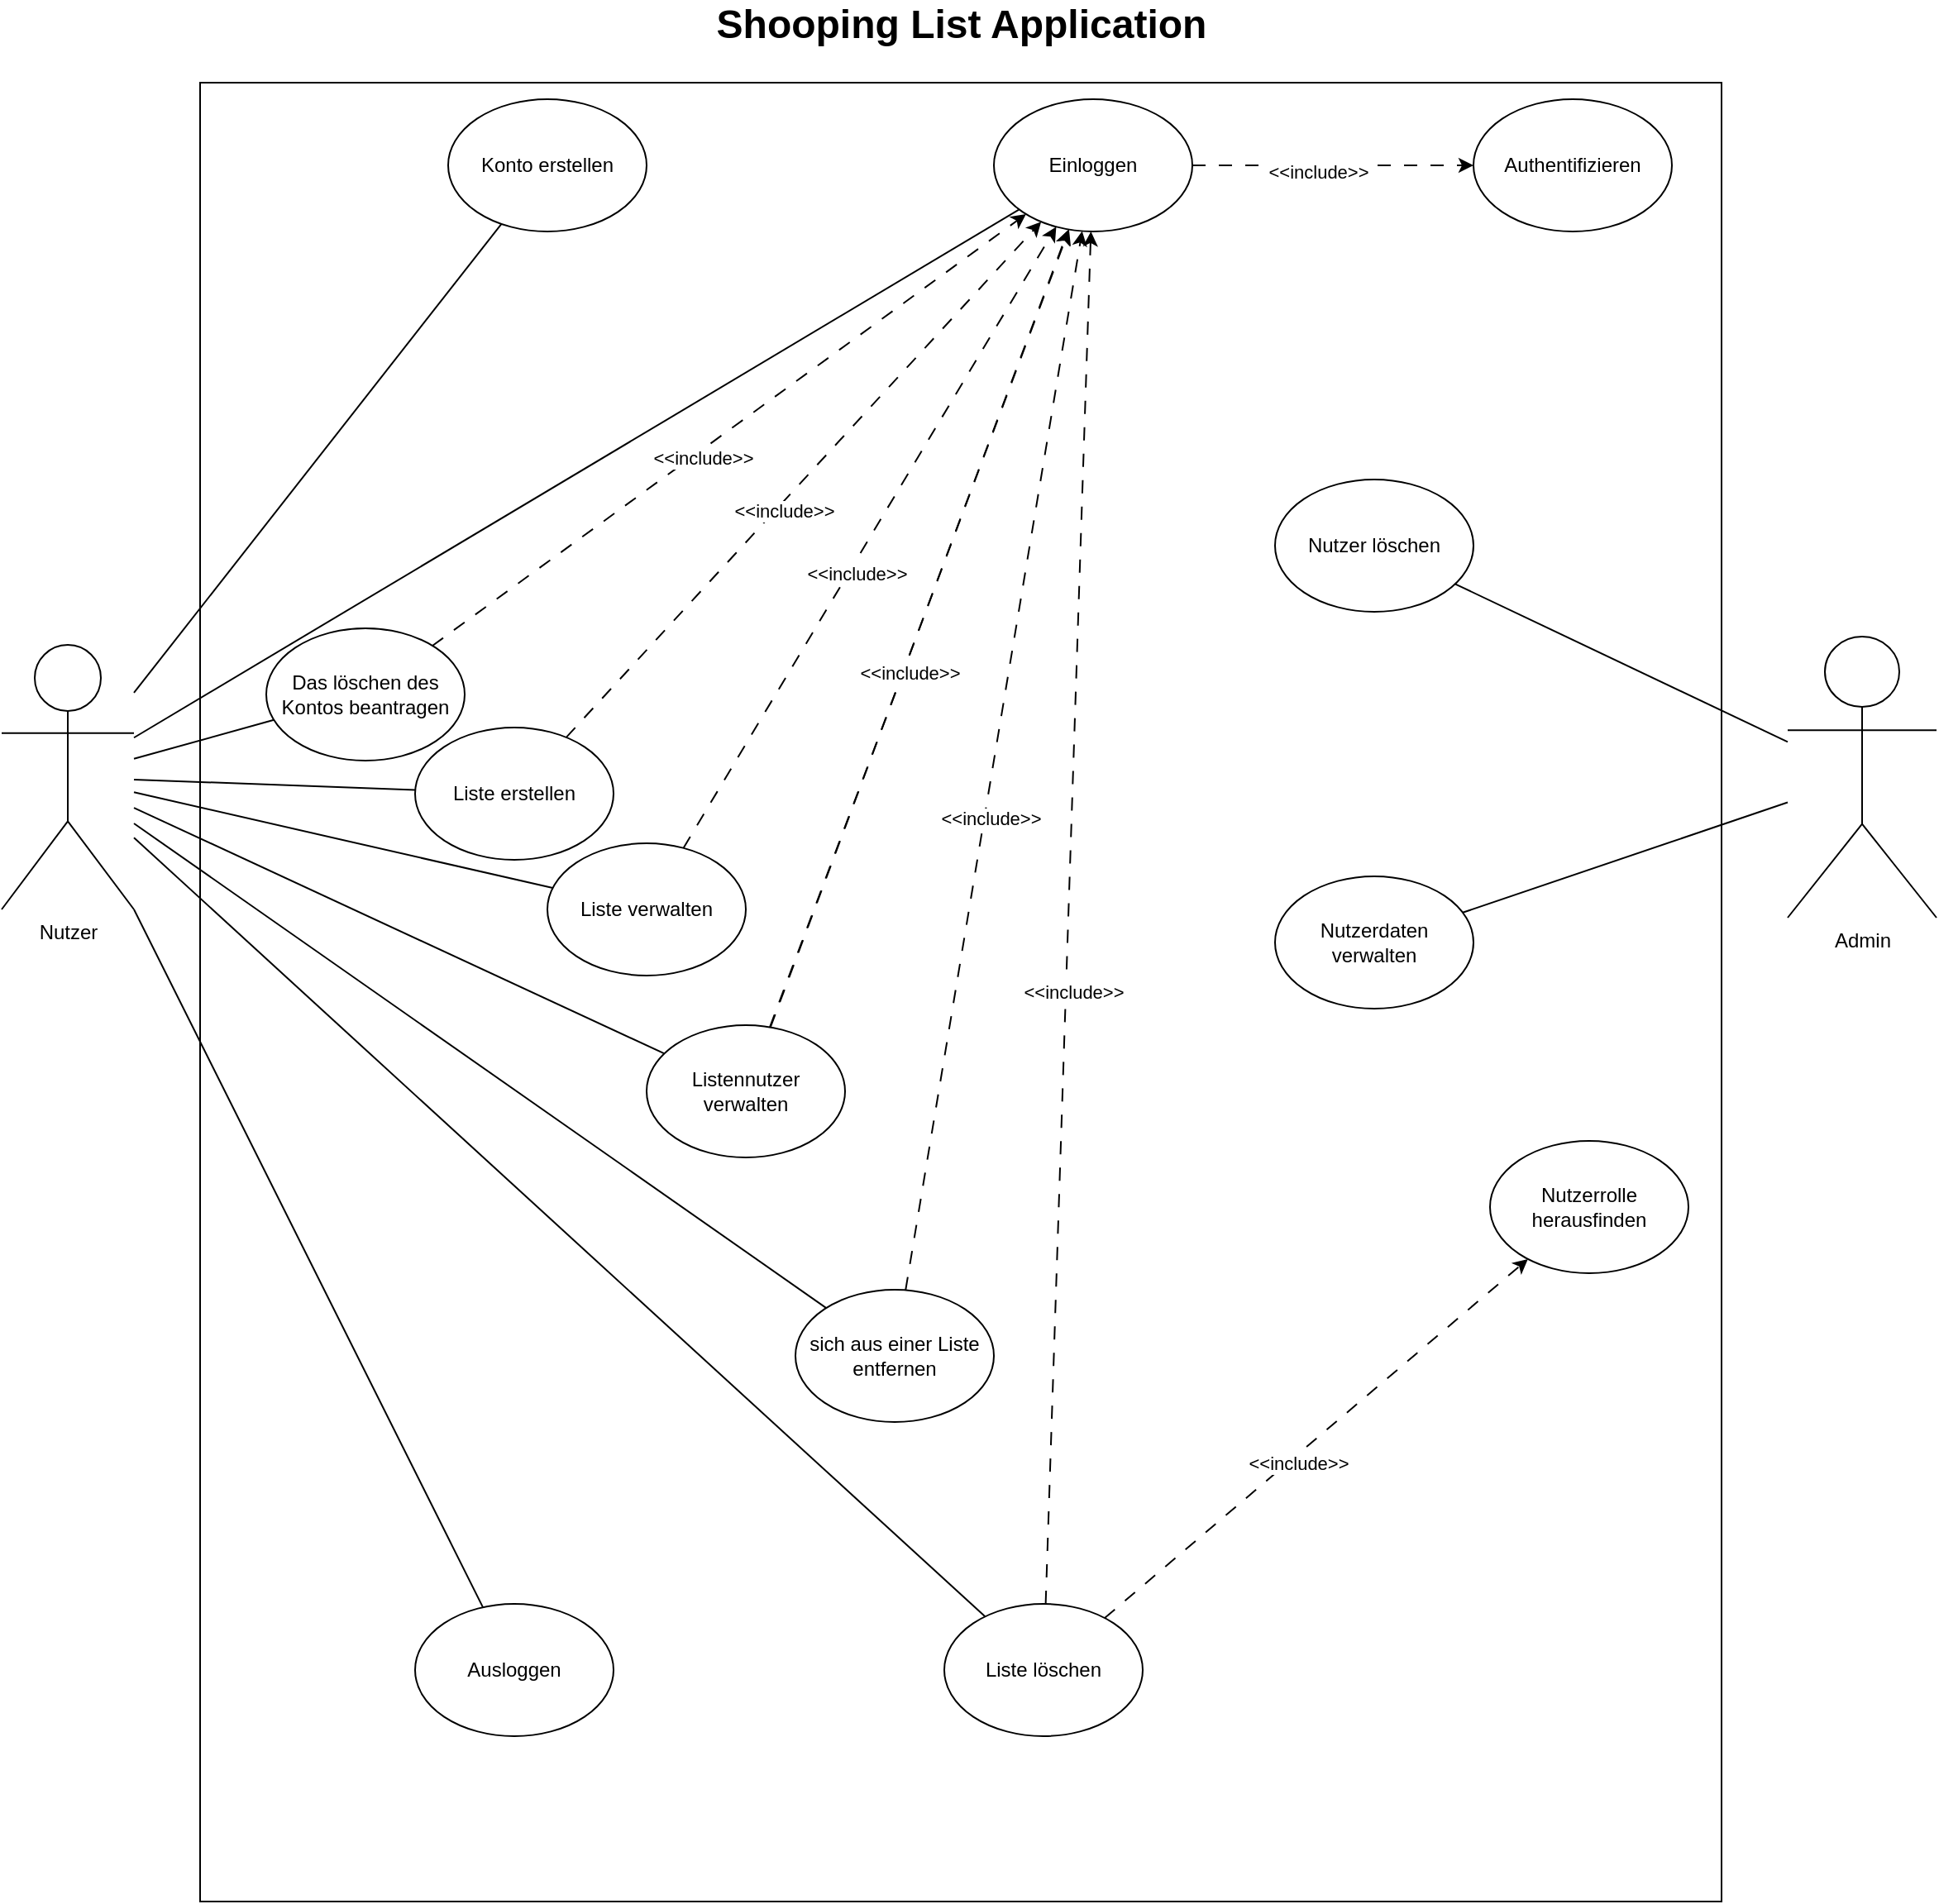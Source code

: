 <mxfile version="24.2.5" type="device">
  <diagram name="Page-1" id="9KPNc-bPWhqVJSaAEpT1">
    <mxGraphModel dx="1185" dy="684" grid="1" gridSize="10" guides="1" tooltips="1" connect="1" arrows="1" fold="1" page="1" pageScale="1" pageWidth="1400" pageHeight="1200" math="0" shadow="0">
      <root>
        <mxCell id="0" />
        <mxCell id="1" parent="0" />
        <mxCell id="XLSFp5xPjXhfsMlLs0ep-46" value="" style="rounded=0;whiteSpace=wrap;html=1;" vertex="1" parent="1">
          <mxGeometry x="240" y="80" width="920" height="1100" as="geometry" />
        </mxCell>
        <mxCell id="XLSFp5xPjXhfsMlLs0ep-2" value="Nutzer" style="shape=umlActor;verticalLabelPosition=bottom;verticalAlign=top;html=1;outlineConnect=0;" vertex="1" parent="1">
          <mxGeometry x="120" y="420" width="80" height="160" as="geometry" />
        </mxCell>
        <mxCell id="XLSFp5xPjXhfsMlLs0ep-3" value="Admin" style="shape=umlActor;verticalLabelPosition=bottom;verticalAlign=top;html=1;outlineConnect=0;" vertex="1" parent="1">
          <mxGeometry x="1200" y="415" width="90" height="170" as="geometry" />
        </mxCell>
        <mxCell id="XLSFp5xPjXhfsMlLs0ep-6" value="Konto erstellen" style="ellipse;whiteSpace=wrap;html=1;" vertex="1" parent="1">
          <mxGeometry x="390" y="90" width="120" height="80" as="geometry" />
        </mxCell>
        <mxCell id="XLSFp5xPjXhfsMlLs0ep-7" value="Liste erstellen" style="ellipse;whiteSpace=wrap;html=1;" vertex="1" parent="1">
          <mxGeometry x="370" y="470" width="120" height="80" as="geometry" />
        </mxCell>
        <mxCell id="XLSFp5xPjXhfsMlLs0ep-8" value="Liste löschen" style="ellipse;whiteSpace=wrap;html=1;" vertex="1" parent="1">
          <mxGeometry x="690" y="1000" width="120" height="80" as="geometry" />
        </mxCell>
        <mxCell id="XLSFp5xPjXhfsMlLs0ep-9" value="Liste verwalten" style="ellipse;whiteSpace=wrap;html=1;" vertex="1" parent="1">
          <mxGeometry x="450" y="540" width="120" height="80" as="geometry" />
        </mxCell>
        <mxCell id="XLSFp5xPjXhfsMlLs0ep-10" value="Authentifizieren" style="ellipse;whiteSpace=wrap;html=1;" vertex="1" parent="1">
          <mxGeometry x="1010" y="90" width="120" height="80" as="geometry" />
        </mxCell>
        <mxCell id="XLSFp5xPjXhfsMlLs0ep-11" value="Nutzer löschen" style="ellipse;whiteSpace=wrap;html=1;" vertex="1" parent="1">
          <mxGeometry x="890" y="320" width="120" height="80" as="geometry" />
        </mxCell>
        <mxCell id="XLSFp5xPjXhfsMlLs0ep-12" value="Shooping List Application" style="text;html=1;align=center;verticalAlign=middle;whiteSpace=wrap;rounded=0;fontSize=24;fontStyle=1" vertex="1" parent="1">
          <mxGeometry x="548" y="30" width="305" height="30" as="geometry" />
        </mxCell>
        <mxCell id="XLSFp5xPjXhfsMlLs0ep-13" value="Das löschen des Kontos beantragen" style="ellipse;whiteSpace=wrap;html=1;" vertex="1" parent="1">
          <mxGeometry x="280" y="410" width="120" height="80" as="geometry" />
        </mxCell>
        <mxCell id="XLSFp5xPjXhfsMlLs0ep-14" value="" style="endArrow=none;html=1;rounded=0;" edge="1" parent="1" source="XLSFp5xPjXhfsMlLs0ep-2" target="XLSFp5xPjXhfsMlLs0ep-6">
          <mxGeometry width="50" height="50" relative="1" as="geometry">
            <mxPoint x="120" y="300" as="sourcePoint" />
            <mxPoint x="170" y="250" as="targetPoint" />
          </mxGeometry>
        </mxCell>
        <mxCell id="XLSFp5xPjXhfsMlLs0ep-15" value="Einloggen" style="ellipse;whiteSpace=wrap;html=1;" vertex="1" parent="1">
          <mxGeometry x="720" y="90" width="120" height="80" as="geometry" />
        </mxCell>
        <mxCell id="XLSFp5xPjXhfsMlLs0ep-17" value="" style="endArrow=none;html=1;rounded=0;" edge="1" parent="1" source="XLSFp5xPjXhfsMlLs0ep-2" target="XLSFp5xPjXhfsMlLs0ep-15">
          <mxGeometry width="50" height="50" relative="1" as="geometry">
            <mxPoint x="30" y="690" as="sourcePoint" />
            <mxPoint x="80" y="640" as="targetPoint" />
          </mxGeometry>
        </mxCell>
        <mxCell id="XLSFp5xPjXhfsMlLs0ep-18" value="Ausloggen" style="ellipse;whiteSpace=wrap;html=1;" vertex="1" parent="1">
          <mxGeometry x="370" y="1000" width="120" height="80" as="geometry" />
        </mxCell>
        <mxCell id="XLSFp5xPjXhfsMlLs0ep-19" value="" style="endArrow=none;html=1;rounded=0;" edge="1" parent="1" source="XLSFp5xPjXhfsMlLs0ep-2" target="XLSFp5xPjXhfsMlLs0ep-18">
          <mxGeometry width="50" height="50" relative="1" as="geometry">
            <mxPoint x="180" y="800" as="sourcePoint" />
            <mxPoint x="230" y="750" as="targetPoint" />
          </mxGeometry>
        </mxCell>
        <mxCell id="XLSFp5xPjXhfsMlLs0ep-20" value="" style="endArrow=none;html=1;rounded=0;" edge="1" parent="1" source="XLSFp5xPjXhfsMlLs0ep-11" target="XLSFp5xPjXhfsMlLs0ep-3">
          <mxGeometry width="50" height="50" relative="1" as="geometry">
            <mxPoint x="1200" y="300" as="sourcePoint" />
            <mxPoint x="1250" y="250" as="targetPoint" />
          </mxGeometry>
        </mxCell>
        <mxCell id="XLSFp5xPjXhfsMlLs0ep-21" value="Nutzerdaten verwalten" style="ellipse;whiteSpace=wrap;html=1;" vertex="1" parent="1">
          <mxGeometry x="890" y="560" width="120" height="80" as="geometry" />
        </mxCell>
        <mxCell id="XLSFp5xPjXhfsMlLs0ep-22" value="" style="endArrow=none;html=1;rounded=0;" edge="1" parent="1" source="XLSFp5xPjXhfsMlLs0ep-21" target="XLSFp5xPjXhfsMlLs0ep-3">
          <mxGeometry width="50" height="50" relative="1" as="geometry">
            <mxPoint x="1220" y="780" as="sourcePoint" />
            <mxPoint x="1270" y="730" as="targetPoint" />
          </mxGeometry>
        </mxCell>
        <mxCell id="XLSFp5xPjXhfsMlLs0ep-23" value="" style="endArrow=none;html=1;rounded=0;" edge="1" parent="1" source="XLSFp5xPjXhfsMlLs0ep-8" target="XLSFp5xPjXhfsMlLs0ep-2">
          <mxGeometry width="50" height="50" relative="1" as="geometry">
            <mxPoint x="190" y="780" as="sourcePoint" />
            <mxPoint x="240" y="730" as="targetPoint" />
          </mxGeometry>
        </mxCell>
        <mxCell id="XLSFp5xPjXhfsMlLs0ep-24" value="" style="endArrow=none;html=1;rounded=0;" edge="1" parent="1" source="XLSFp5xPjXhfsMlLs0ep-2" target="XLSFp5xPjXhfsMlLs0ep-9">
          <mxGeometry width="50" height="50" relative="1" as="geometry">
            <mxPoint x="-150" y="490" as="sourcePoint" />
            <mxPoint x="-100" y="440" as="targetPoint" />
          </mxGeometry>
        </mxCell>
        <mxCell id="XLSFp5xPjXhfsMlLs0ep-26" value="Nutzerrolle herausfinden" style="ellipse;whiteSpace=wrap;html=1;" vertex="1" parent="1">
          <mxGeometry x="1020" y="720" width="120" height="80" as="geometry" />
        </mxCell>
        <mxCell id="XLSFp5xPjXhfsMlLs0ep-27" value="" style="endArrow=none;html=1;rounded=0;" edge="1" parent="1" source="XLSFp5xPjXhfsMlLs0ep-2" target="XLSFp5xPjXhfsMlLs0ep-13">
          <mxGeometry width="50" height="50" relative="1" as="geometry">
            <mxPoint x="-180" y="610" as="sourcePoint" />
            <mxPoint x="-130" y="560" as="targetPoint" />
          </mxGeometry>
        </mxCell>
        <mxCell id="XLSFp5xPjXhfsMlLs0ep-28" value="" style="endArrow=none;html=1;rounded=0;" edge="1" parent="1" source="XLSFp5xPjXhfsMlLs0ep-2" target="XLSFp5xPjXhfsMlLs0ep-7">
          <mxGeometry width="50" height="50" relative="1" as="geometry">
            <mxPoint x="30" y="650" as="sourcePoint" />
            <mxPoint x="80" y="600" as="targetPoint" />
          </mxGeometry>
        </mxCell>
        <mxCell id="XLSFp5xPjXhfsMlLs0ep-29" value="" style="endArrow=classic;rounded=0;dashed=1;dashPattern=8 8;" edge="1" parent="1" source="XLSFp5xPjXhfsMlLs0ep-8" target="XLSFp5xPjXhfsMlLs0ep-26">
          <mxGeometry width="50" height="50" relative="1" as="geometry">
            <mxPoint x="620" y="820" as="sourcePoint" />
            <mxPoint x="670" y="770" as="targetPoint" />
          </mxGeometry>
        </mxCell>
        <mxCell id="XLSFp5xPjXhfsMlLs0ep-30" value="&amp;lt;&amp;lt;include&amp;gt;&amp;gt;" style="edgeLabel;html=1;align=center;verticalAlign=middle;resizable=0;points=[];" vertex="1" connectable="0" parent="XLSFp5xPjXhfsMlLs0ep-29">
          <mxGeometry x="-0.106" y="-4" relative="1" as="geometry">
            <mxPoint as="offset" />
          </mxGeometry>
        </mxCell>
        <mxCell id="XLSFp5xPjXhfsMlLs0ep-31" value="" style="endArrow=classic;rounded=0;dashed=1;dashPattern=8 8;" edge="1" parent="1" source="XLSFp5xPjXhfsMlLs0ep-15" target="XLSFp5xPjXhfsMlLs0ep-10">
          <mxGeometry width="50" height="50" relative="1" as="geometry">
            <mxPoint x="550" y="770" as="sourcePoint" />
            <mxPoint x="698" y="710" as="targetPoint" />
          </mxGeometry>
        </mxCell>
        <mxCell id="XLSFp5xPjXhfsMlLs0ep-32" value="&amp;lt;&amp;lt;include&amp;gt;&amp;gt;" style="edgeLabel;html=1;align=center;verticalAlign=middle;resizable=0;points=[];" vertex="1" connectable="0" parent="XLSFp5xPjXhfsMlLs0ep-31">
          <mxGeometry x="-0.106" y="-4" relative="1" as="geometry">
            <mxPoint as="offset" />
          </mxGeometry>
        </mxCell>
        <mxCell id="XLSFp5xPjXhfsMlLs0ep-33" value="" style="endArrow=classic;rounded=0;dashed=1;dashPattern=8 8;" edge="1" parent="1" source="XLSFp5xPjXhfsMlLs0ep-7" target="XLSFp5xPjXhfsMlLs0ep-15">
          <mxGeometry width="50" height="50" relative="1" as="geometry">
            <mxPoint x="560" y="780" as="sourcePoint" />
            <mxPoint x="708" y="720" as="targetPoint" />
          </mxGeometry>
        </mxCell>
        <mxCell id="XLSFp5xPjXhfsMlLs0ep-34" value="&amp;lt;&amp;lt;include&amp;gt;&amp;gt;" style="edgeLabel;html=1;align=center;verticalAlign=middle;resizable=0;points=[];" vertex="1" connectable="0" parent="XLSFp5xPjXhfsMlLs0ep-33">
          <mxGeometry x="-0.106" y="-4" relative="1" as="geometry">
            <mxPoint as="offset" />
          </mxGeometry>
        </mxCell>
        <mxCell id="XLSFp5xPjXhfsMlLs0ep-35" value="" style="endArrow=classic;rounded=0;dashed=1;dashPattern=8 8;" edge="1" parent="1" source="XLSFp5xPjXhfsMlLs0ep-9" target="XLSFp5xPjXhfsMlLs0ep-15">
          <mxGeometry width="50" height="50" relative="1" as="geometry">
            <mxPoint x="748" y="420" as="sourcePoint" />
            <mxPoint x="748" y="240" as="targetPoint" />
          </mxGeometry>
        </mxCell>
        <mxCell id="XLSFp5xPjXhfsMlLs0ep-36" value="&amp;lt;&amp;lt;include&amp;gt;&amp;gt;" style="edgeLabel;html=1;align=center;verticalAlign=middle;resizable=0;points=[];" vertex="1" connectable="0" parent="XLSFp5xPjXhfsMlLs0ep-35">
          <mxGeometry x="-0.106" y="-4" relative="1" as="geometry">
            <mxPoint as="offset" />
          </mxGeometry>
        </mxCell>
        <mxCell id="XLSFp5xPjXhfsMlLs0ep-37" value="" style="endArrow=classic;rounded=0;dashed=1;dashPattern=8 8;" edge="1" parent="1" source="XLSFp5xPjXhfsMlLs0ep-8" target="XLSFp5xPjXhfsMlLs0ep-15">
          <mxGeometry width="50" height="50" relative="1" as="geometry">
            <mxPoint x="628" y="780" as="sourcePoint" />
            <mxPoint x="628" y="600" as="targetPoint" />
          </mxGeometry>
        </mxCell>
        <mxCell id="XLSFp5xPjXhfsMlLs0ep-38" value="&amp;lt;&amp;lt;include&amp;gt;&amp;gt;" style="edgeLabel;html=1;align=center;verticalAlign=middle;resizable=0;points=[];" vertex="1" connectable="0" parent="XLSFp5xPjXhfsMlLs0ep-37">
          <mxGeometry x="-0.106" y="-4" relative="1" as="geometry">
            <mxPoint as="offset" />
          </mxGeometry>
        </mxCell>
        <mxCell id="XLSFp5xPjXhfsMlLs0ep-39" value="" style="endArrow=classic;rounded=0;dashed=1;dashPattern=8 8;" edge="1" parent="1" source="XLSFp5xPjXhfsMlLs0ep-13" target="XLSFp5xPjXhfsMlLs0ep-15">
          <mxGeometry width="50" height="50" relative="1" as="geometry">
            <mxPoint x="491" y="441" as="sourcePoint" />
            <mxPoint x="547" y="239" as="targetPoint" />
          </mxGeometry>
        </mxCell>
        <mxCell id="XLSFp5xPjXhfsMlLs0ep-40" value="&amp;lt;&amp;lt;include&amp;gt;&amp;gt;" style="edgeLabel;html=1;align=center;verticalAlign=middle;resizable=0;points=[];" vertex="1" connectable="0" parent="XLSFp5xPjXhfsMlLs0ep-39">
          <mxGeometry x="-0.106" y="-4" relative="1" as="geometry">
            <mxPoint as="offset" />
          </mxGeometry>
        </mxCell>
        <mxCell id="XLSFp5xPjXhfsMlLs0ep-41" value="Listennutzer verwalten" style="ellipse;whiteSpace=wrap;html=1;" vertex="1" parent="1">
          <mxGeometry x="510" y="650" width="120" height="80" as="geometry" />
        </mxCell>
        <mxCell id="XLSFp5xPjXhfsMlLs0ep-42" value="" style="endArrow=none;html=1;rounded=0;" edge="1" parent="1" source="XLSFp5xPjXhfsMlLs0ep-2" target="XLSFp5xPjXhfsMlLs0ep-41">
          <mxGeometry width="50" height="50" relative="1" as="geometry">
            <mxPoint x="380" y="750" as="sourcePoint" />
            <mxPoint x="430" y="700" as="targetPoint" />
          </mxGeometry>
        </mxCell>
        <mxCell id="XLSFp5xPjXhfsMlLs0ep-43" value="" style="endArrow=classic;rounded=0;dashed=1;dashPattern=8 8;" edge="1" parent="1" source="XLSFp5xPjXhfsMlLs0ep-41" target="XLSFp5xPjXhfsMlLs0ep-15">
          <mxGeometry width="50" height="50" relative="1" as="geometry">
            <mxPoint x="566" y="560" as="sourcePoint" />
            <mxPoint x="612" y="240" as="targetPoint" />
          </mxGeometry>
        </mxCell>
        <mxCell id="XLSFp5xPjXhfsMlLs0ep-44" value="&amp;lt;&amp;lt;include&amp;gt;&amp;gt;" style="edgeLabel;html=1;align=center;verticalAlign=middle;resizable=0;points=[];" vertex="1" connectable="0" parent="XLSFp5xPjXhfsMlLs0ep-43">
          <mxGeometry x="-0.106" y="-4" relative="1" as="geometry">
            <mxPoint as="offset" />
          </mxGeometry>
        </mxCell>
        <mxCell id="XLSFp5xPjXhfsMlLs0ep-47" value="sich aus einer Liste entfernen" style="ellipse;whiteSpace=wrap;html=1;" vertex="1" parent="1">
          <mxGeometry x="600" y="810" width="120" height="80" as="geometry" />
        </mxCell>
        <mxCell id="XLSFp5xPjXhfsMlLs0ep-48" value="" style="endArrow=none;html=1;rounded=0;" edge="1" parent="1" source="XLSFp5xPjXhfsMlLs0ep-47" target="XLSFp5xPjXhfsMlLs0ep-2">
          <mxGeometry width="50" height="50" relative="1" as="geometry">
            <mxPoint x="-110" y="710" as="sourcePoint" />
            <mxPoint x="-60" y="660" as="targetPoint" />
          </mxGeometry>
        </mxCell>
        <mxCell id="XLSFp5xPjXhfsMlLs0ep-49" value="" style="endArrow=classic;rounded=0;dashed=1;dashPattern=8 8;" edge="1" parent="1">
          <mxGeometry width="50" height="50" relative="1" as="geometry">
            <mxPoint x="585" y="651" as="sourcePoint" />
            <mxPoint x="765" y="169" as="targetPoint" />
          </mxGeometry>
        </mxCell>
        <mxCell id="XLSFp5xPjXhfsMlLs0ep-50" value="&amp;lt;&amp;lt;include&amp;gt;&amp;gt;" style="edgeLabel;html=1;align=center;verticalAlign=middle;resizable=0;points=[];" vertex="1" connectable="0" parent="XLSFp5xPjXhfsMlLs0ep-49">
          <mxGeometry x="-0.106" y="-4" relative="1" as="geometry">
            <mxPoint as="offset" />
          </mxGeometry>
        </mxCell>
        <mxCell id="XLSFp5xPjXhfsMlLs0ep-51" value="" style="endArrow=classic;rounded=0;dashed=1;dashPattern=8 8;" edge="1" parent="1" source="XLSFp5xPjXhfsMlLs0ep-47" target="XLSFp5xPjXhfsMlLs0ep-15">
          <mxGeometry width="50" height="50" relative="1" as="geometry">
            <mxPoint x="655" y="671" as="sourcePoint" />
            <mxPoint x="835" y="189" as="targetPoint" />
          </mxGeometry>
        </mxCell>
        <mxCell id="XLSFp5xPjXhfsMlLs0ep-52" value="&amp;lt;&amp;lt;include&amp;gt;&amp;gt;" style="edgeLabel;html=1;align=center;verticalAlign=middle;resizable=0;points=[];" vertex="1" connectable="0" parent="XLSFp5xPjXhfsMlLs0ep-51">
          <mxGeometry x="-0.106" y="-4" relative="1" as="geometry">
            <mxPoint as="offset" />
          </mxGeometry>
        </mxCell>
      </root>
    </mxGraphModel>
  </diagram>
</mxfile>
